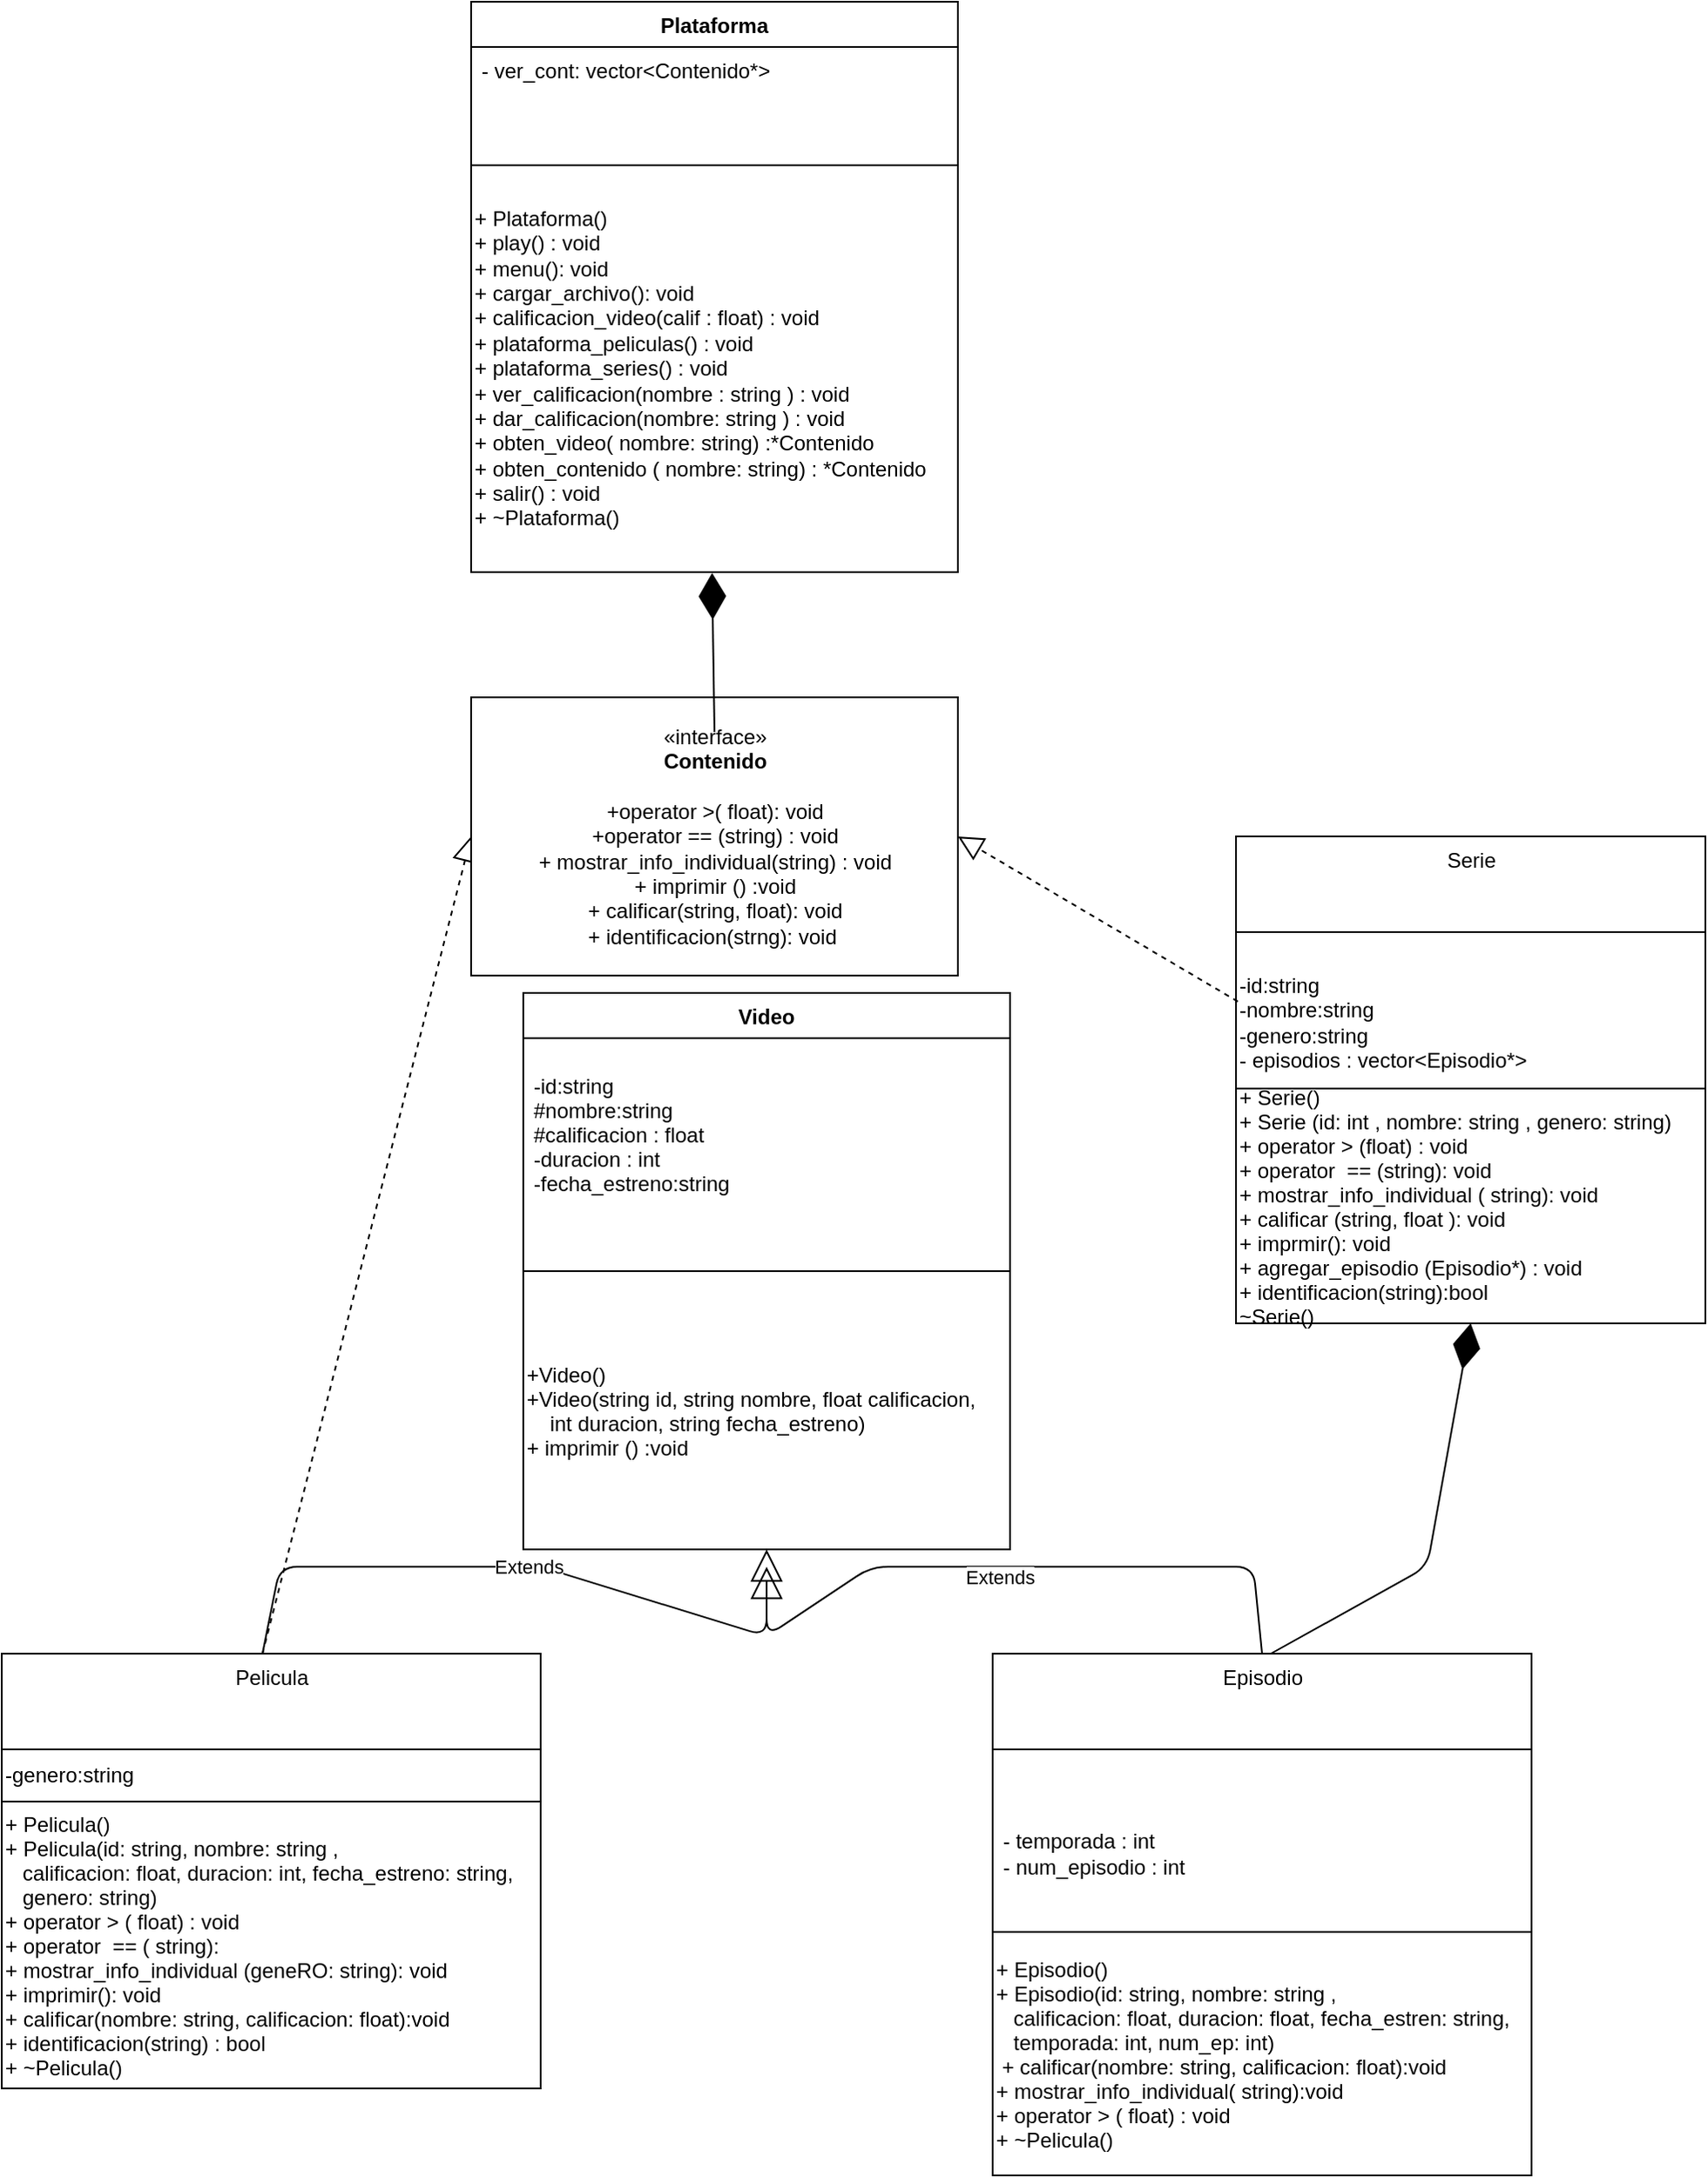 <mxfile>
    <diagram id="CPpHWFJ4b58g683K6WPi" name="Página-1">
        <mxGraphModel dx="1108" dy="1470" grid="1" gridSize="10" guides="1" tooltips="1" connect="1" arrows="1" fold="1" page="1" pageScale="1" pageWidth="827" pageHeight="1169" math="0" shadow="0">
            <root>
                <mxCell id="0"/>
                <mxCell id="1" parent="0"/>
                <mxCell id="2" value="Video" style="swimlane;fontStyle=1;align=center;verticalAlign=top;childLayout=stackLayout;horizontal=1;startSize=26;horizontalStack=0;resizeParent=1;resizeParentMax=0;resizeLast=0;collapsible=1;marginBottom=0;" parent="1" vertex="1">
                    <mxGeometry x="240" y="180" width="280" height="320" as="geometry"/>
                </mxCell>
                <mxCell id="3" value="&#10;-id:string&#10;#nombre:string&#10;#calificacion : float&#10;-duracion : int&#10;-fecha_estreno:string" style="text;strokeColor=none;fillColor=none;align=left;verticalAlign=top;spacingLeft=4;spacingRight=4;overflow=hidden;rotatable=0;points=[[0,0.5],[1,0.5]];portConstraint=eastwest;" parent="2" vertex="1">
                    <mxGeometry y="26" width="280" height="134" as="geometry"/>
                </mxCell>
                <mxCell id="4" value="+Video()&#10;+Video(string id, string nombre, float calificacion,&#10;    int duracion, string fecha_estreno)&#10;+ imprimir () :void " style="fontStyle=0;align=left;" parent="2" vertex="1">
                    <mxGeometry y="160" width="280" height="160" as="geometry"/>
                </mxCell>
                <mxCell id="5" value="Pelicula" style="swimlane;fontStyle=0;align=center;verticalAlign=top;childLayout=stackLayout;horizontal=1;startSize=55;horizontalStack=0;resizeParent=1;resizeParentMax=0;resizeLast=0;collapsible=0;marginBottom=0;html=1;" parent="1" vertex="1">
                    <mxGeometry x="-60" y="560" width="310" height="250" as="geometry"/>
                </mxCell>
                <mxCell id="6" value="" style="endArrow=block;dashed=1;endFill=0;endSize=12;html=1;entryX=0;entryY=0.5;entryDx=0;entryDy=0;" parent="5" target="22" edge="1">
                    <mxGeometry width="160" relative="1" as="geometry">
                        <mxPoint x="150" as="sourcePoint"/>
                        <mxPoint x="150" y="-510" as="targetPoint"/>
                    </mxGeometry>
                </mxCell>
                <mxCell id="7" value="Extends" style="endArrow=block;endSize=16;endFill=0;html=1;entryX=0.5;entryY=1;entryDx=0;entryDy=0;" parent="5" target="2" edge="1">
                    <mxGeometry width="160" relative="1" as="geometry">
                        <mxPoint x="150" as="sourcePoint"/>
                        <mxPoint x="460" as="targetPoint"/>
                        <Array as="points">
                            <mxPoint x="160" y="-50"/>
                            <mxPoint x="310" y="-50"/>
                            <mxPoint x="440" y="-10"/>
                        </Array>
                    </mxGeometry>
                </mxCell>
                <mxCell id="8" value="&lt;span style=&quot;&quot;&gt;-genero:string&lt;/span&gt;" style="text;html=1;align=left;verticalAlign=middle;resizable=0;points=[];autosize=1;strokeColor=none;fillColor=none;" parent="5" vertex="1">
                    <mxGeometry y="55" width="310" height="30" as="geometry"/>
                </mxCell>
                <mxCell id="9" value="+ Pelicula()&#10;+ Pelicula(id: string, nombre: string , &#10;   calificacion: float, duracion: int, fecha_estreno: string,&#10;   genero: string)&#10;+ operator &gt; ( float) : void &#10;+ operator  == ( string): &#10;+ mostrar_info_individual (geneRO: string): void&#10;+ imprimir(): void &#10;+ calificar(nombre: string, calificacion: float):void&#10;+ identificacion(string) : bool&#10;+ ~Pelicula()" style="fontStyle=0;align=left;" parent="5" vertex="1">
                    <mxGeometry y="85" width="310" height="165" as="geometry"/>
                </mxCell>
                <mxCell id="10" value="Extends" style="endArrow=block;endSize=16;endFill=0;html=1;exitX=0.5;exitY=0;exitDx=0;exitDy=0;" parent="5" source="14" edge="1">
                    <mxGeometry x="0.022" y="6" width="160" relative="1" as="geometry">
                        <mxPoint x="720" y="-40" as="sourcePoint"/>
                        <mxPoint x="440" y="-50" as="targetPoint"/>
                        <Array as="points">
                            <mxPoint x="720" y="-50"/>
                            <mxPoint x="580" y="-50"/>
                            <mxPoint x="500" y="-50"/>
                            <mxPoint x="440" y="-10"/>
                        </Array>
                        <mxPoint x="-1" as="offset"/>
                    </mxGeometry>
                </mxCell>
                <mxCell id="11" value="Serie" style="swimlane;fontStyle=0;align=center;verticalAlign=top;childLayout=stackLayout;horizontal=1;startSize=55;horizontalStack=0;resizeParent=1;resizeParentMax=0;resizeLast=0;collapsible=0;marginBottom=0;html=1;" parent="1" vertex="1">
                    <mxGeometry x="650" y="90" width="270" height="280" as="geometry"/>
                </mxCell>
                <mxCell id="12" value="&lt;br style=&quot;padding: 0px; margin: 0px;&quot;&gt;-id:string&lt;br style=&quot;padding: 0px; margin: 0px;&quot;&gt;-nombre:string&lt;br&gt;&lt;span style=&quot;&quot;&gt;-genero:string&lt;br&gt;- episodios : vector&amp;lt;Episodio*&amp;gt;&amp;nbsp;&lt;/span&gt;" style="text;html=1;align=left;verticalAlign=middle;resizable=0;points=[];autosize=1;strokeColor=none;fillColor=none;" parent="11" vertex="1">
                    <mxGeometry y="55" width="270" height="90" as="geometry"/>
                </mxCell>
                <mxCell id="13" value="+ Serie()&#10;+ Serie (id: int , nombre: string , genero: string)&#10;+ operator &gt; (float) : void &#10;+ operator  == (string): void&#10;+ mostrar_info_individual ( string): void&#10;+ calificar (string, float ): void&#10;+ imprmir(): void&#10;+ agregar_episodio (Episodio*) : void&#10;+ identificacion(string):bool&#10;~Serie()" style="fontStyle=0;align=left;" parent="11" vertex="1">
                    <mxGeometry y="145" width="270" height="135" as="geometry"/>
                </mxCell>
                <mxCell id="14" value="Episodio" style="swimlane;fontStyle=0;align=center;verticalAlign=top;childLayout=stackLayout;horizontal=1;startSize=55;horizontalStack=0;resizeParent=1;resizeParentMax=0;resizeLast=0;collapsible=0;marginBottom=0;html=1;" parent="1" vertex="1">
                    <mxGeometry x="510" y="560" width="310" height="300" as="geometry"/>
                </mxCell>
                <mxCell id="15" value="" style="endArrow=diamondThin;endFill=1;endSize=24;html=1;entryX=0.5;entryY=1;entryDx=0;entryDy=0;" parent="14" target="11" edge="1">
                    <mxGeometry width="160" relative="1" as="geometry">
                        <mxPoint x="160" as="sourcePoint"/>
                        <mxPoint x="320" as="targetPoint"/>
                        <Array as="points">
                            <mxPoint x="250" y="-50"/>
                        </Array>
                    </mxGeometry>
                </mxCell>
                <mxCell id="16" value="&lt;br&gt;- temporada : int&lt;br&gt;- num_episodio : int&lt;br&gt;" style="text;html=1;align=left;verticalAlign=middle;spacingLeft=4;spacingRight=4;overflow=hidden;rotatable=0;points=[[0,0.5],[1,0.5]];portConstraint=eastwest;" parent="14" vertex="1">
                    <mxGeometry y="55" width="310" height="105" as="geometry"/>
                </mxCell>
                <mxCell id="17" value="+ Episodio()&#10;+ Episodio(id: string, nombre: string ,&#10;   calificacion: float, duracion: float, fecha_estren: string, &#10;   temporada: int, num_ep: int)&#10; + calificar(nombre: string, calificacion: float):void&#10;+ mostrar_info_individual( string):void&#10;+ operator &gt; ( float) : void &#10;+ ~Pelicula()" style="fontStyle=0;align=left;" parent="14" vertex="1">
                    <mxGeometry y="160" width="310" height="140" as="geometry"/>
                </mxCell>
                <mxCell id="18" value="Plataforma" style="swimlane;fontStyle=1;align=center;verticalAlign=top;childLayout=stackLayout;horizontal=1;startSize=26;horizontalStack=0;resizeParent=1;resizeParentMax=0;resizeLast=0;collapsible=1;marginBottom=0;" parent="1" vertex="1">
                    <mxGeometry x="210" y="-390" width="280" height="328" as="geometry"/>
                </mxCell>
                <mxCell id="19" value="- ver_cont: vector&lt;Contenido*&gt;&#10;" style="text;strokeColor=none;fillColor=none;align=left;verticalAlign=top;spacingLeft=4;spacingRight=4;overflow=hidden;rotatable=0;points=[[0,0.5],[1,0.5]];portConstraint=eastwest;" parent="18" vertex="1">
                    <mxGeometry y="26" width="280" height="54" as="geometry"/>
                </mxCell>
                <mxCell id="20" value="" style="line;strokeWidth=1;fillColor=none;align=left;verticalAlign=middle;spacingTop=-1;spacingLeft=3;spacingRight=3;rotatable=0;labelPosition=right;points=[];portConstraint=eastwest;strokeColor=inherit;" parent="18" vertex="1">
                    <mxGeometry y="80" width="280" height="28" as="geometry"/>
                </mxCell>
                <mxCell id="21" value="+ Plataforma()&lt;br&gt;&lt;div style=&quot;&quot;&gt;&lt;span style=&quot;background-color: initial;&quot;&gt;+ play() : void&lt;/span&gt;&lt;/div&gt;&lt;div style=&quot;&quot;&gt;&lt;span style=&quot;background-color: initial;&quot;&gt;+ menu(): void&lt;/span&gt;&lt;/div&gt;&lt;div style=&quot;&quot;&gt;&lt;span style=&quot;background-color: initial;&quot;&gt;+ cargar_archivo(): void&lt;/span&gt;&lt;/div&gt;&lt;div style=&quot;&quot;&gt;&lt;span style=&quot;background-color: initial;&quot;&gt;+ calificacion_video(calif : float) : void&lt;/span&gt;&lt;/div&gt;&lt;div style=&quot;&quot;&gt;&lt;span style=&quot;background-color: initial;&quot;&gt;+ plataforma_peliculas() : void&lt;/span&gt;&lt;/div&gt;&lt;div style=&quot;&quot;&gt;&lt;span style=&quot;background-color: initial;&quot;&gt;+ plataforma_series() : void&lt;/span&gt;&lt;/div&gt;&lt;div style=&quot;&quot;&gt;&lt;span style=&quot;background-color: initial;&quot;&gt;+ ver_calificacion(nombre : string ) : void&lt;/span&gt;&lt;/div&gt;&lt;div style=&quot;&quot;&gt;&lt;span style=&quot;background-color: initial;&quot;&gt;+ dar_calificacion(nombre: string ) : void&lt;/span&gt;&lt;/div&gt;&lt;div style=&quot;&quot;&gt;&lt;span style=&quot;background-color: initial;&quot;&gt;+ obten_video( nombre: string) :*Contenido&lt;/span&gt;&lt;/div&gt;&lt;div style=&quot;&quot;&gt;&lt;span style=&quot;background-color: initial;&quot;&gt;+ obten_contenido ( nombre: string) : *Contenido&lt;/span&gt;&lt;/div&gt;&lt;div style=&quot;&quot;&gt;&lt;span style=&quot;background-color: initial;&quot;&gt;+ salir() : void&lt;/span&gt;&lt;/div&gt;&lt;div style=&quot;&quot;&gt;&lt;span style=&quot;background-color: initial;&quot;&gt;+ ~Plataforma()&lt;/span&gt;&lt;/div&gt;&lt;div style=&quot;&quot;&gt;&lt;span style=&quot;background-color: initial;&quot;&gt;&amp;nbsp;&lt;/span&gt;&lt;/div&gt;" style="text;html=1;align=left;verticalAlign=middle;resizable=0;points=[];autosize=1;strokeColor=none;fillColor=none;" parent="18" vertex="1">
                    <mxGeometry y="108" width="280" height="220" as="geometry"/>
                </mxCell>
                <mxCell id="22" value="«interface»&lt;br&gt;&lt;b&gt;Contenido&lt;br&gt;&lt;br&gt;&lt;/b&gt;+operator &amp;gt;( float): void&lt;br&gt;+operator == (string) : void&lt;br&gt;+ mostrar_info_individual(string) : void&lt;br&gt;+ imprimir () :void&lt;br&gt;+ calificar(string, float): void&lt;br&gt;+ identificacion(strng): void&amp;nbsp;" style="html=1;" parent="1" vertex="1">
                    <mxGeometry x="210" y="10" width="280" height="160" as="geometry"/>
                </mxCell>
                <mxCell id="23" value="" style="endArrow=diamondThin;endFill=1;endSize=24;html=1;entryX=0.495;entryY=1.002;entryDx=0;entryDy=0;entryPerimeter=0;" parent="1" target="21" edge="1">
                    <mxGeometry width="160" relative="1" as="geometry">
                        <mxPoint x="350" y="30" as="sourcePoint"/>
                        <mxPoint x="350" y="-40" as="targetPoint"/>
                    </mxGeometry>
                </mxCell>
                <mxCell id="24" value="" style="endArrow=block;dashed=1;endFill=0;endSize=12;html=1;entryX=1;entryY=0.5;entryDx=0;entryDy=0;exitX=0.004;exitY=0.444;exitDx=0;exitDy=0;exitPerimeter=0;" parent="1" source="12" target="22" edge="1">
                    <mxGeometry width="160" relative="1" as="geometry">
                        <mxPoint x="450" y="220" as="sourcePoint"/>
                        <mxPoint x="610" y="220" as="targetPoint"/>
                    </mxGeometry>
                </mxCell>
            </root>
        </mxGraphModel>
    </diagram>
</mxfile>